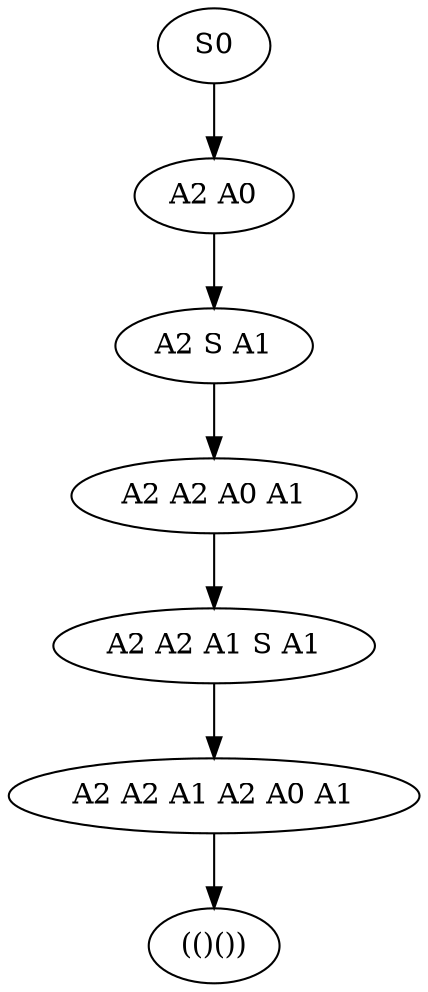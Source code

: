 digraph {
"S0" -> "A2 A0";
"A2 A0" -> "A2 S A1";
"A2 S A1" -> "A2 A2 A0 A1";
"A2 A2 A0 A1" -> "A2 A2 A1 S A1";
"A2 A2 A1 S A1" -> "A2 A2 A1 A2 A0 A1" -> "(()())";
}
